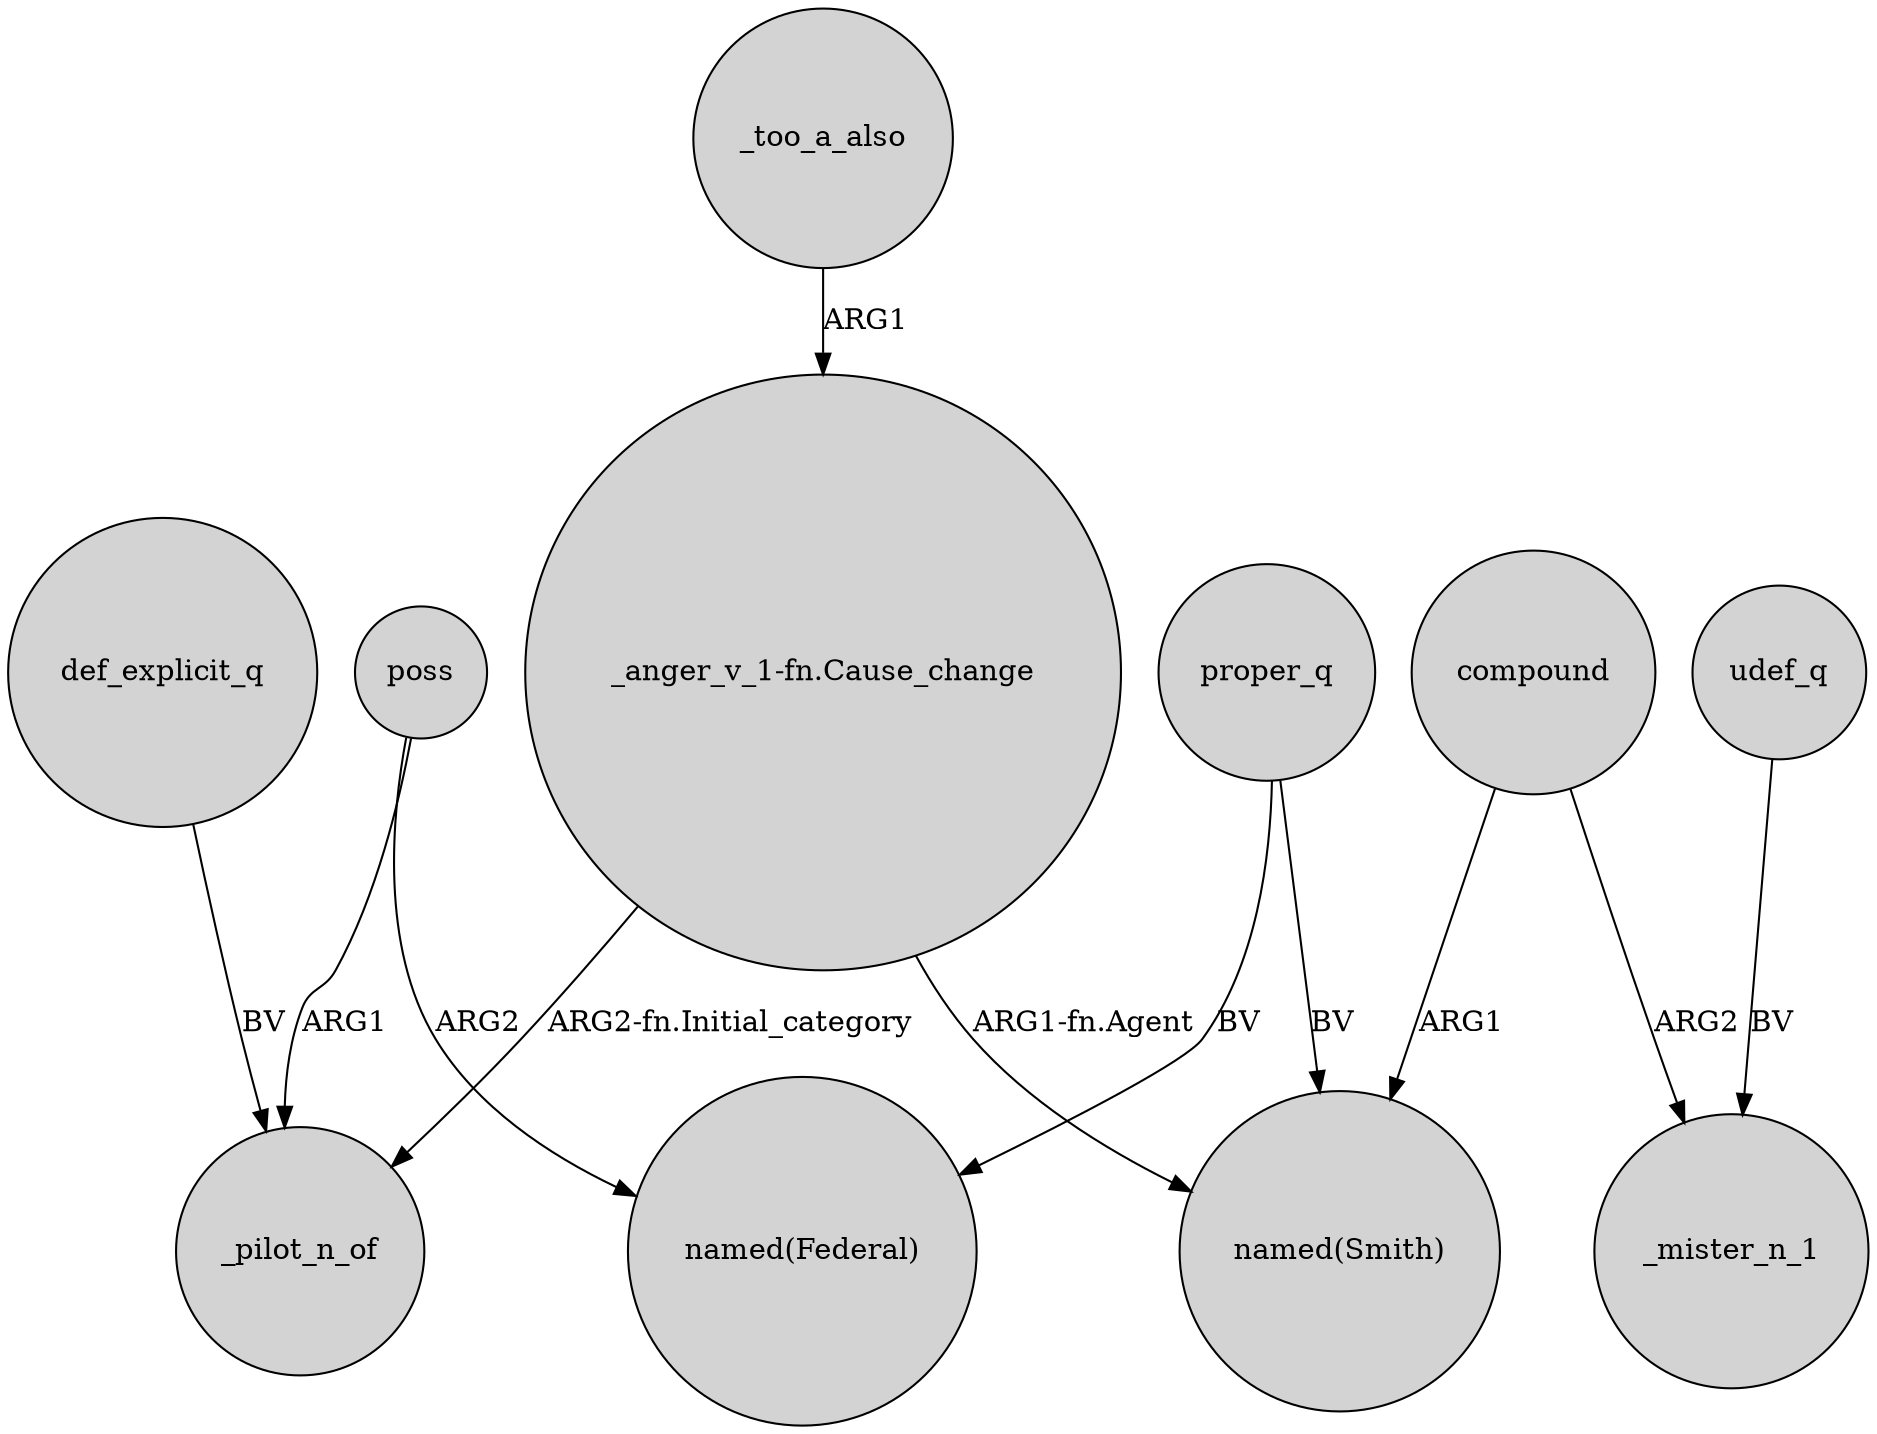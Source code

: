 digraph {
	node [shape=circle style=filled]
	poss -> _pilot_n_of [label=ARG1]
	_too_a_also -> "_anger_v_1-fn.Cause_change" [label=ARG1]
	compound -> _mister_n_1 [label=ARG2]
	"_anger_v_1-fn.Cause_change" -> _pilot_n_of [label="ARG2-fn.Initial_category"]
	udef_q -> _mister_n_1 [label=BV]
	proper_q -> "named(Federal)" [label=BV]
	proper_q -> "named(Smith)" [label=BV]
	compound -> "named(Smith)" [label=ARG1]
	"_anger_v_1-fn.Cause_change" -> "named(Smith)" [label="ARG1-fn.Agent"]
	poss -> "named(Federal)" [label=ARG2]
	def_explicit_q -> _pilot_n_of [label=BV]
}

